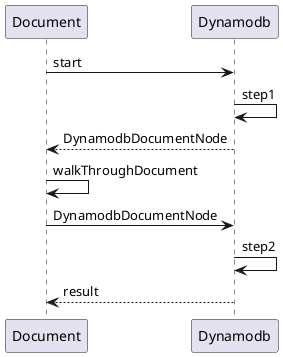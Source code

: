 @startuml
Document -> Dynamodb: start
Dynamodb -> Dynamodb: step1
Document <-- Dynamodb: DynamodbDocumentNode
Document -> Document: walkThroughDocument
Document -> Dynamodb: DynamodbDocumentNode
Dynamodb -> Dynamodb: step2
Document <-- Dynamodb: result

@enduml